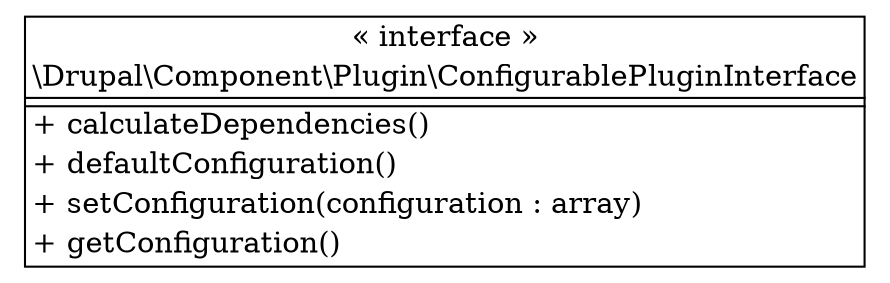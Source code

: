 digraph "Class Diagram" {
  node [shape=plaintext]
  "\\Drupal\\Component\\Plugin\\ConfigurablePluginInterface" [
    label=<
<table border="1" cellpadding="2" cellspacing="0" cellborder="0">
<tr><td align="center">&laquo; interface &raquo;</td></tr>
<tr><td align="center" title="interface ConfigurablePluginInterface">\\Drupal\\Component\\Plugin\\ConfigurablePluginInterface</td></tr><hr />
<tr><td></td></tr>
<hr />
<tr><td align="left" title="public calculateDependencies">+ calculateDependencies()</td></tr>
<tr><td align="left" title="public defaultConfiguration">+ defaultConfiguration()</td></tr>
<tr><td align="left" title="public setConfiguration">+ setConfiguration(configuration : array)</td></tr>
<tr><td align="left" title="public getConfiguration">+ getConfiguration()</td></tr>
</table>
  >
  ];
}
